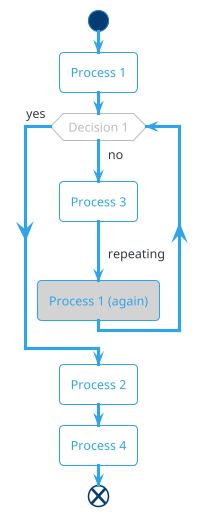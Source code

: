 @startuml
!theme cerulean-outline
start
:Process 1;
while (Decision 1) is (no)
    :Process 3;
    -> repeating;
    #LightGrey:Process 1 (again);
endwhile (yes)
:Process 2;
:Process 4;
end
@enduml